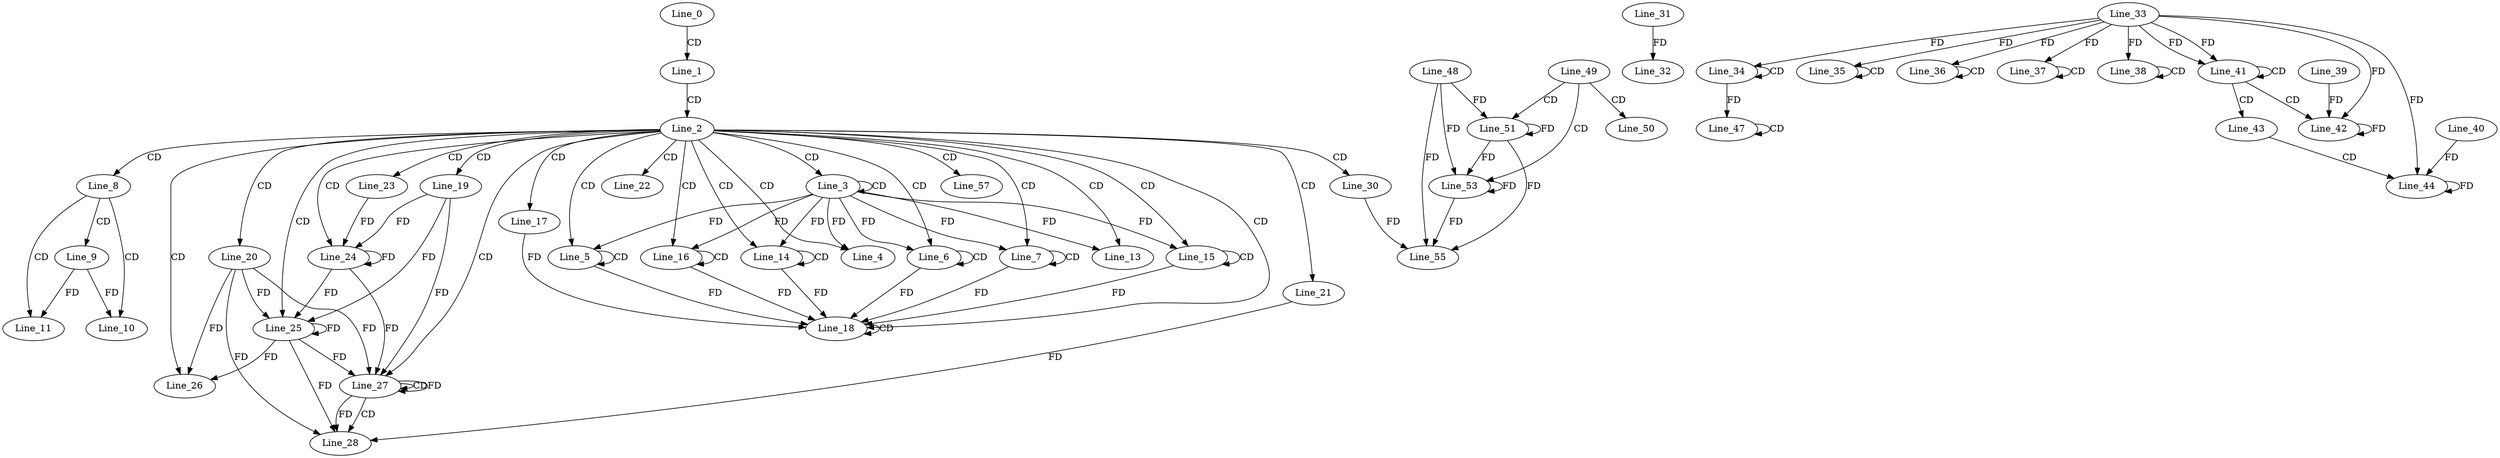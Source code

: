 digraph G {
  Line_0;
  Line_1;
  Line_2;
  Line_3;
  Line_3;
  Line_4;
  Line_5;
  Line_5;
  Line_5;
  Line_6;
  Line_6;
  Line_6;
  Line_7;
  Line_7;
  Line_7;
  Line_8;
  Line_9;
  Line_10;
  Line_11;
  Line_13;
  Line_14;
  Line_14;
  Line_14;
  Line_15;
  Line_15;
  Line_15;
  Line_16;
  Line_16;
  Line_16;
  Line_17;
  Line_18;
  Line_18;
  Line_19;
  Line_20;
  Line_21;
  Line_22;
  Line_23;
  Line_24;
  Line_24;
  Line_25;
  Line_25;
  Line_26;
  Line_27;
  Line_27;
  Line_27;
  Line_28;
  Line_30;
  Line_31;
  Line_32;
  Line_34;
  Line_34;
  Line_33;
  Line_35;
  Line_35;
  Line_35;
  Line_36;
  Line_36;
  Line_36;
  Line_37;
  Line_37;
  Line_37;
  Line_38;
  Line_38;
  Line_38;
  Line_41;
  Line_41;
  Line_42;
  Line_39;
  Line_42;
  Line_42;
  Line_43;
  Line_44;
  Line_40;
  Line_44;
  Line_44;
  Line_47;
  Line_47;
  Line_49;
  Line_50;
  Line_51;
  Line_48;
  Line_53;
  Line_55;
  Line_57;
  Line_0 -> Line_1 [ label="CD" ];
  Line_1 -> Line_2 [ label="CD" ];
  Line_2 -> Line_3 [ label="CD" ];
  Line_3 -> Line_3 [ label="CD" ];
  Line_2 -> Line_4 [ label="CD" ];
  Line_3 -> Line_4 [ label="FD" ];
  Line_2 -> Line_5 [ label="CD" ];
  Line_5 -> Line_5 [ label="CD" ];
  Line_3 -> Line_5 [ label="FD" ];
  Line_2 -> Line_6 [ label="CD" ];
  Line_6 -> Line_6 [ label="CD" ];
  Line_3 -> Line_6 [ label="FD" ];
  Line_2 -> Line_7 [ label="CD" ];
  Line_7 -> Line_7 [ label="CD" ];
  Line_3 -> Line_7 [ label="FD" ];
  Line_2 -> Line_8 [ label="CD" ];
  Line_8 -> Line_9 [ label="CD" ];
  Line_8 -> Line_10 [ label="CD" ];
  Line_9 -> Line_10 [ label="FD" ];
  Line_8 -> Line_11 [ label="CD" ];
  Line_9 -> Line_11 [ label="FD" ];
  Line_2 -> Line_13 [ label="CD" ];
  Line_3 -> Line_13 [ label="FD" ];
  Line_2 -> Line_14 [ label="CD" ];
  Line_14 -> Line_14 [ label="CD" ];
  Line_3 -> Line_14 [ label="FD" ];
  Line_2 -> Line_15 [ label="CD" ];
  Line_15 -> Line_15 [ label="CD" ];
  Line_3 -> Line_15 [ label="FD" ];
  Line_2 -> Line_16 [ label="CD" ];
  Line_16 -> Line_16 [ label="CD" ];
  Line_3 -> Line_16 [ label="FD" ];
  Line_2 -> Line_17 [ label="CD" ];
  Line_2 -> Line_18 [ label="CD" ];
  Line_18 -> Line_18 [ label="CD" ];
  Line_6 -> Line_18 [ label="FD" ];
  Line_7 -> Line_18 [ label="FD" ];
  Line_5 -> Line_18 [ label="FD" ];
  Line_15 -> Line_18 [ label="FD" ];
  Line_14 -> Line_18 [ label="FD" ];
  Line_16 -> Line_18 [ label="FD" ];
  Line_17 -> Line_18 [ label="FD" ];
  Line_2 -> Line_19 [ label="CD" ];
  Line_2 -> Line_20 [ label="CD" ];
  Line_2 -> Line_21 [ label="CD" ];
  Line_2 -> Line_22 [ label="CD" ];
  Line_2 -> Line_23 [ label="CD" ];
  Line_2 -> Line_24 [ label="CD" ];
  Line_19 -> Line_24 [ label="FD" ];
  Line_24 -> Line_24 [ label="FD" ];
  Line_23 -> Line_24 [ label="FD" ];
  Line_2 -> Line_25 [ label="CD" ];
  Line_20 -> Line_25 [ label="FD" ];
  Line_25 -> Line_25 [ label="FD" ];
  Line_19 -> Line_25 [ label="FD" ];
  Line_24 -> Line_25 [ label="FD" ];
  Line_2 -> Line_26 [ label="CD" ];
  Line_20 -> Line_26 [ label="FD" ];
  Line_25 -> Line_26 [ label="FD" ];
  Line_2 -> Line_27 [ label="CD" ];
  Line_27 -> Line_27 [ label="CD" ];
  Line_27 -> Line_27 [ label="FD" ];
  Line_20 -> Line_27 [ label="FD" ];
  Line_25 -> Line_27 [ label="FD" ];
  Line_19 -> Line_27 [ label="FD" ];
  Line_24 -> Line_27 [ label="FD" ];
  Line_27 -> Line_28 [ label="CD" ];
  Line_21 -> Line_28 [ label="FD" ];
  Line_27 -> Line_28 [ label="FD" ];
  Line_20 -> Line_28 [ label="FD" ];
  Line_25 -> Line_28 [ label="FD" ];
  Line_2 -> Line_30 [ label="CD" ];
  Line_31 -> Line_32 [ label="FD" ];
  Line_34 -> Line_34 [ label="CD" ];
  Line_33 -> Line_34 [ label="FD" ];
  Line_35 -> Line_35 [ label="CD" ];
  Line_33 -> Line_35 [ label="FD" ];
  Line_36 -> Line_36 [ label="CD" ];
  Line_33 -> Line_36 [ label="FD" ];
  Line_37 -> Line_37 [ label="CD" ];
  Line_33 -> Line_37 [ label="FD" ];
  Line_38 -> Line_38 [ label="CD" ];
  Line_33 -> Line_38 [ label="FD" ];
  Line_33 -> Line_41 [ label="FD" ];
  Line_41 -> Line_41 [ label="CD" ];
  Line_33 -> Line_41 [ label="FD" ];
  Line_41 -> Line_42 [ label="CD" ];
  Line_39 -> Line_42 [ label="FD" ];
  Line_42 -> Line_42 [ label="FD" ];
  Line_33 -> Line_42 [ label="FD" ];
  Line_41 -> Line_43 [ label="CD" ];
  Line_43 -> Line_44 [ label="CD" ];
  Line_40 -> Line_44 [ label="FD" ];
  Line_44 -> Line_44 [ label="FD" ];
  Line_33 -> Line_44 [ label="FD" ];
  Line_47 -> Line_47 [ label="CD" ];
  Line_34 -> Line_47 [ label="FD" ];
  Line_49 -> Line_50 [ label="CD" ];
  Line_49 -> Line_51 [ label="CD" ];
  Line_48 -> Line_51 [ label="FD" ];
  Line_51 -> Line_51 [ label="FD" ];
  Line_49 -> Line_53 [ label="CD" ];
  Line_48 -> Line_53 [ label="FD" ];
  Line_51 -> Line_53 [ label="FD" ];
  Line_53 -> Line_53 [ label="FD" ];
  Line_30 -> Line_55 [ label="FD" ];
  Line_48 -> Line_55 [ label="FD" ];
  Line_51 -> Line_55 [ label="FD" ];
  Line_53 -> Line_55 [ label="FD" ];
  Line_2 -> Line_57 [ label="CD" ];
}
